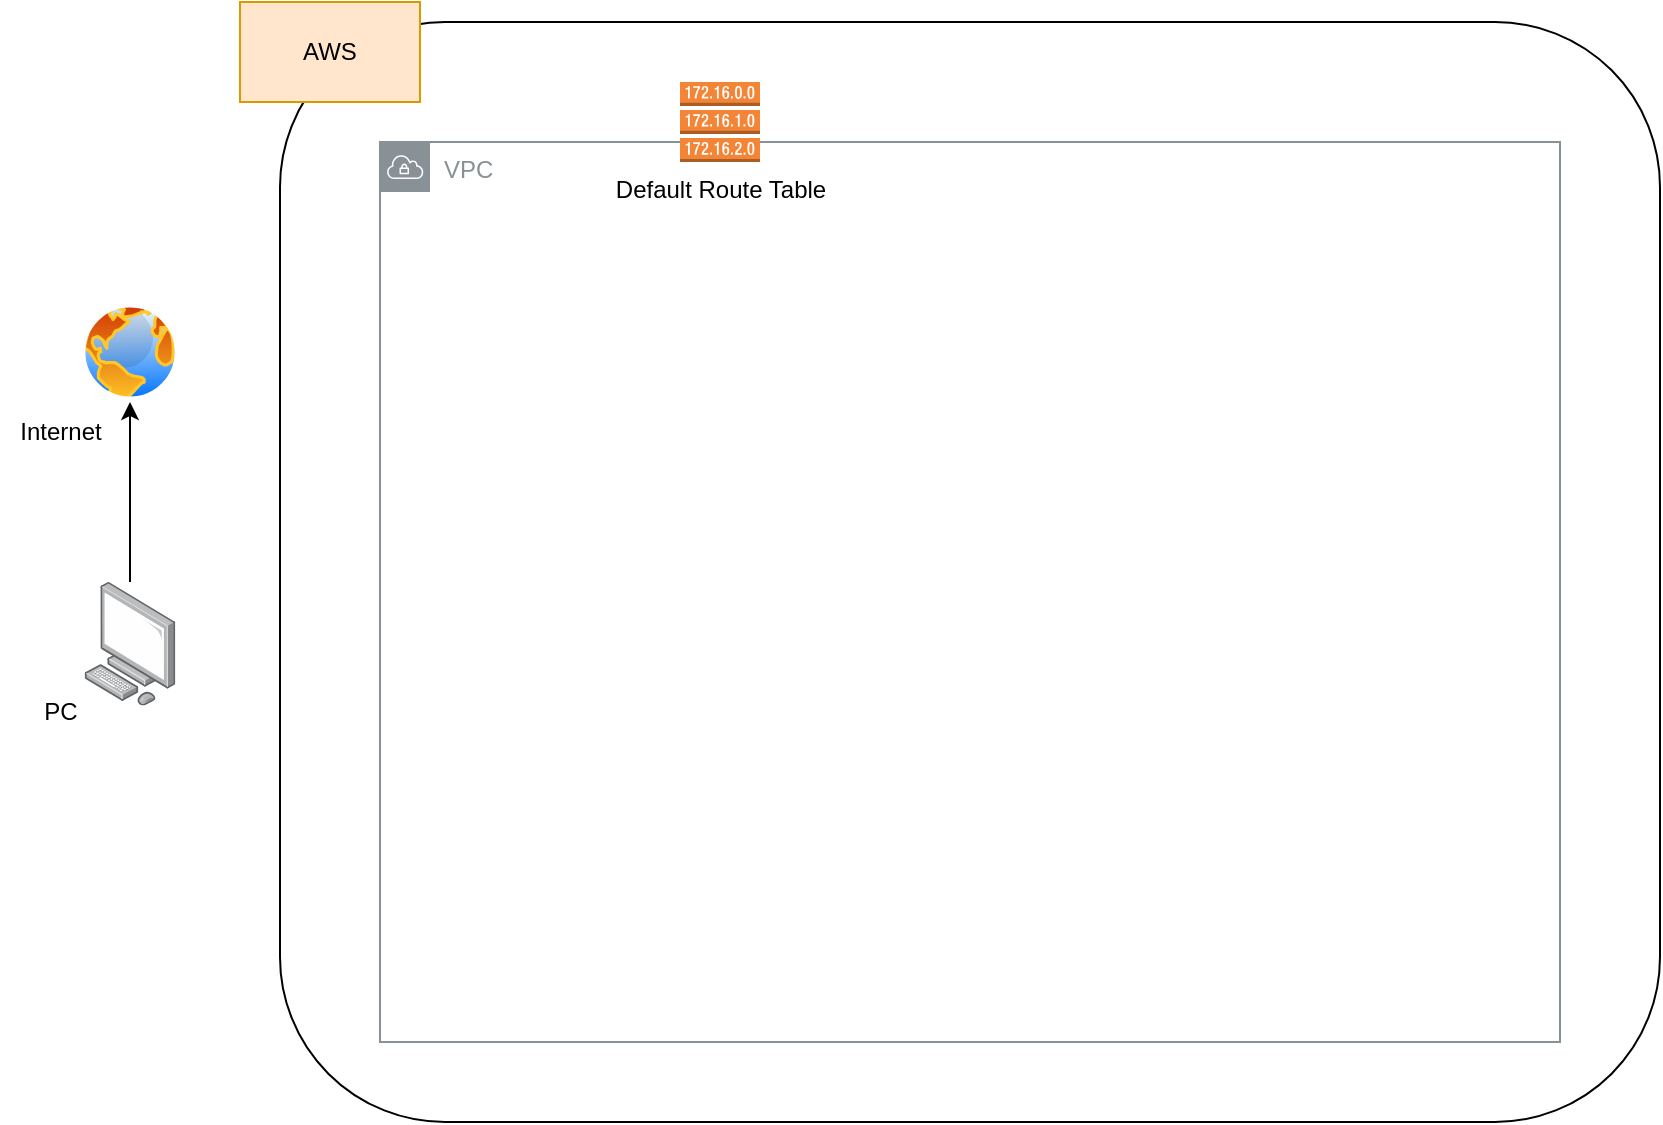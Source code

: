 <mxfile version="22.1.11" type="github">
  <diagram name="Page-1" id="agjz2wVUbk82OhgHdViX">
    <mxGraphModel dx="1042" dy="577" grid="1" gridSize="10" guides="1" tooltips="1" connect="1" arrows="1" fold="1" page="1" pageScale="1" pageWidth="850" pageHeight="1100" math="0" shadow="0">
      <root>
        <mxCell id="0" />
        <mxCell id="1" parent="0" />
        <mxCell id="ldONE3AlZGMwQAMmRwXM-1" value="" style="image;aspect=fixed;perimeter=ellipsePerimeter;html=1;align=center;shadow=0;dashed=0;spacingTop=3;image=img/lib/active_directory/internet_globe.svg;fontFamily=Times New Roman;" vertex="1" parent="1">
          <mxGeometry x="40" y="250" width="50" height="50" as="geometry" />
        </mxCell>
        <mxCell id="ldONE3AlZGMwQAMmRwXM-4" value="" style="edgeStyle=orthogonalEdgeStyle;rounded=0;orthogonalLoop=1;jettySize=auto;html=1;" edge="1" parent="1" source="ldONE3AlZGMwQAMmRwXM-2" target="ldONE3AlZGMwQAMmRwXM-1">
          <mxGeometry relative="1" as="geometry" />
        </mxCell>
        <mxCell id="ldONE3AlZGMwQAMmRwXM-2" value="" style="image;points=[];aspect=fixed;html=1;align=center;shadow=0;dashed=0;image=img/lib/allied_telesis/computer_and_terminals/Personal_Computer.svg;" vertex="1" parent="1">
          <mxGeometry x="42.2" y="390" width="45.6" height="61.8" as="geometry" />
        </mxCell>
        <mxCell id="ldONE3AlZGMwQAMmRwXM-5" value="" style="rounded=1;whiteSpace=wrap;html=1;" vertex="1" parent="1">
          <mxGeometry x="140" y="110" width="690" height="550" as="geometry" />
        </mxCell>
        <mxCell id="ldONE3AlZGMwQAMmRwXM-6" value="Internet" style="text;html=1;align=center;verticalAlign=middle;resizable=0;points=[];autosize=1;strokeColor=none;fillColor=none;" vertex="1" parent="1">
          <mxGeometry y="300" width="60" height="30" as="geometry" />
        </mxCell>
        <mxCell id="ldONE3AlZGMwQAMmRwXM-7" value="PC" style="text;html=1;align=center;verticalAlign=middle;resizable=0;points=[];autosize=1;strokeColor=none;fillColor=none;" vertex="1" parent="1">
          <mxGeometry x="10" y="440" width="40" height="30" as="geometry" />
        </mxCell>
        <mxCell id="ldONE3AlZGMwQAMmRwXM-8" value="AWS" style="whiteSpace=wrap;html=1;fillColor=#ffe6cc;strokeColor=#d79b00;" vertex="1" parent="1">
          <mxGeometry x="120" y="100" width="90" height="50" as="geometry" />
        </mxCell>
        <mxCell id="ldONE3AlZGMwQAMmRwXM-9" value="VPC" style="sketch=0;outlineConnect=0;gradientColor=none;html=1;whiteSpace=wrap;fontSize=12;fontStyle=0;shape=mxgraph.aws4.group;grIcon=mxgraph.aws4.group_vpc;strokeColor=#879196;fillColor=none;verticalAlign=top;align=left;spacingLeft=30;fontColor=#879196;dashed=0;" vertex="1" parent="1">
          <mxGeometry x="190" y="170" width="590" height="450" as="geometry" />
        </mxCell>
        <mxCell id="ldONE3AlZGMwQAMmRwXM-10" value="Default Route Table&lt;br&gt;" style="outlineConnect=0;dashed=0;verticalLabelPosition=bottom;verticalAlign=top;align=center;html=1;shape=mxgraph.aws3.route_table;fillColor=#F58536;gradientColor=none;" vertex="1" parent="1">
          <mxGeometry x="340" y="140" width="40" height="40" as="geometry" />
        </mxCell>
      </root>
    </mxGraphModel>
  </diagram>
</mxfile>
